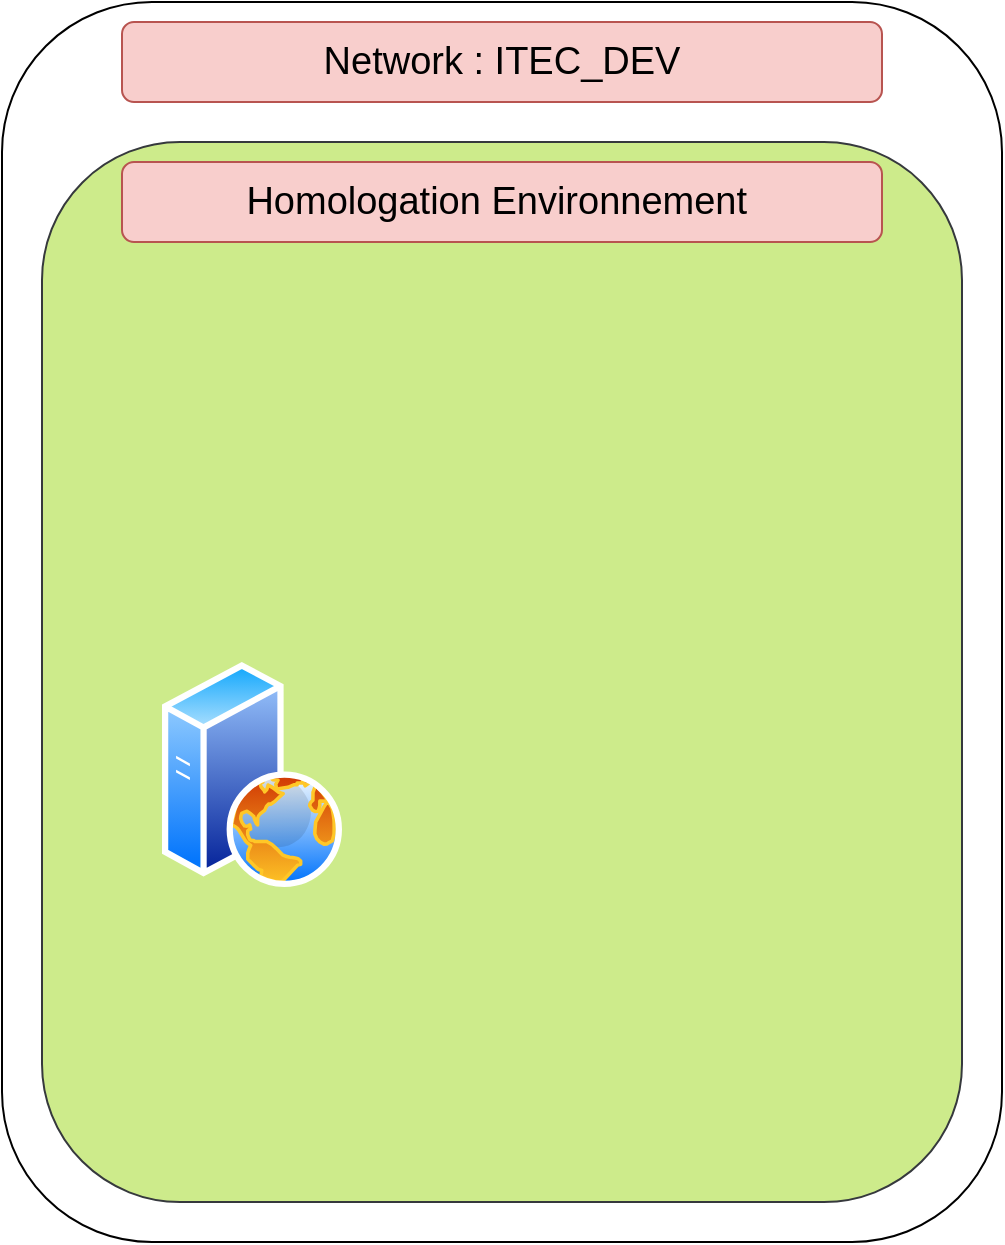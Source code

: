 <mxfile version="21.5.0" type="github">
  <diagram id="Ht1M8jgEwFfnCIfOTk4-" name="Page-1">
    <mxGraphModel dx="1615" dy="845" grid="1" gridSize="10" guides="1" tooltips="1" connect="1" arrows="1" fold="1" page="1" pageScale="1" pageWidth="1169" pageHeight="827" math="0" shadow="0">
      <root>
        <mxCell id="0" />
        <mxCell id="1" parent="0" />
        <mxCell id="MyhktlDQTb_3K6pOky0R-7" value="" style="rounded=1;whiteSpace=wrap;html=1;" vertex="1" parent="1">
          <mxGeometry x="80" y="190" width="500" height="620" as="geometry" />
        </mxCell>
        <mxCell id="MyhktlDQTb_3K6pOky0R-4" value="" style="rounded=1;whiteSpace=wrap;html=1;fillColor=#cdeb8b;strokeColor=#36393d;" vertex="1" parent="1">
          <mxGeometry x="100" y="260" width="460" height="530" as="geometry" />
        </mxCell>
        <mxCell id="MyhktlDQTb_3K6pOky0R-8" value="&lt;font style=&quot;font-size: 19px;&quot;&gt;Homologation&amp;nbsp;Environnement&amp;nbsp;&lt;/font&gt;" style="rounded=1;whiteSpace=wrap;html=1;fillColor=#f8cecc;strokeColor=#b85450;" vertex="1" parent="1">
          <mxGeometry x="140" y="270" width="380" height="40" as="geometry" />
        </mxCell>
        <mxCell id="MyhktlDQTb_3K6pOky0R-10" value="&lt;font style=&quot;font-size: 19px;&quot;&gt;Network : ITEC_DEV&lt;/font&gt;" style="rounded=1;whiteSpace=wrap;html=1;fillColor=#f8cecc;strokeColor=#b85450;" vertex="1" parent="1">
          <mxGeometry x="140" y="200" width="380" height="40" as="geometry" />
        </mxCell>
        <mxCell id="MyhktlDQTb_3K6pOky0R-11" value="" style="image;aspect=fixed;perimeter=ellipsePerimeter;html=1;align=center;shadow=0;dashed=0;spacingTop=3;image=img/lib/active_directory/web_server.svg;" vertex="1" parent="1">
          <mxGeometry x="160" y="520" width="90" height="112.5" as="geometry" />
        </mxCell>
      </root>
    </mxGraphModel>
  </diagram>
</mxfile>
